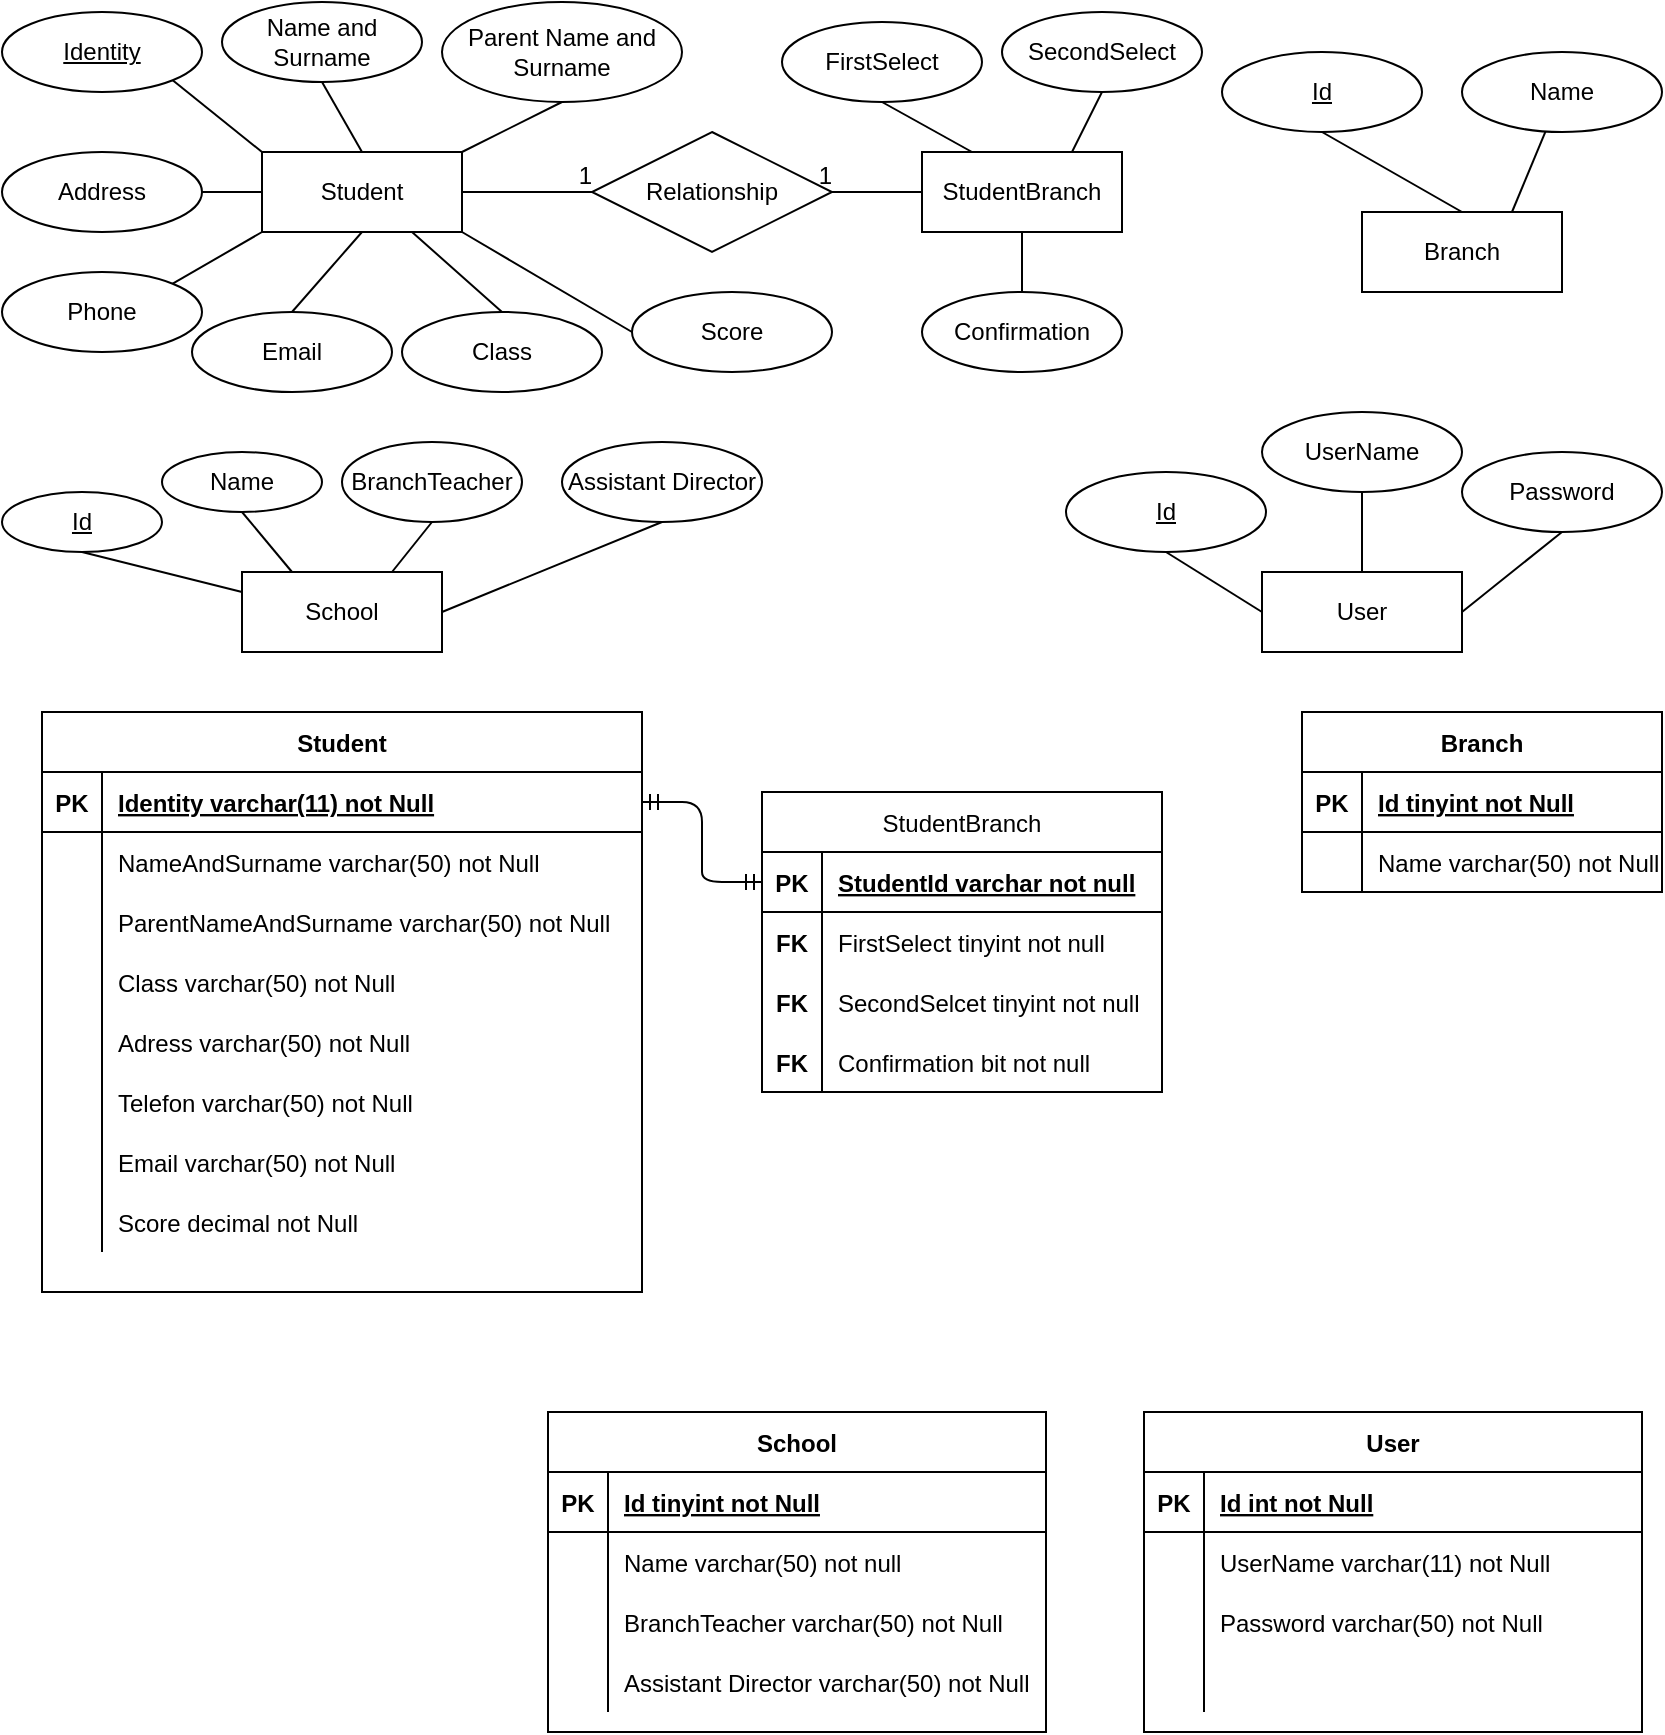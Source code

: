 <mxfile version="14.8.4" type="device"><diagram id="R2lEEEUBdFMjLlhIrx00" name="Page-1"><mxGraphModel dx="1038" dy="579" grid="1" gridSize="10" guides="1" tooltips="1" connect="1" arrows="1" fold="1" page="1" pageScale="1" pageWidth="850" pageHeight="1100" math="0" shadow="0" extFonts="Permanent Marker^https://fonts.googleapis.com/css?family=Permanent+Marker"><root><mxCell id="0"/><mxCell id="1" parent="0"/><mxCell id="97De8J7wqpMZBwGuf4JC-1" value="Student" style="whiteSpace=wrap;html=1;align=center;" parent="1" vertex="1"><mxGeometry x="140" y="90" width="100" height="40" as="geometry"/></mxCell><mxCell id="97De8J7wqpMZBwGuf4JC-2" value="Identity" style="ellipse;whiteSpace=wrap;html=1;align=center;fontStyle=4;" parent="1" vertex="1"><mxGeometry x="10" y="20" width="100" height="40" as="geometry"/></mxCell><mxCell id="97De8J7wqpMZBwGuf4JC-3" value="" style="endArrow=none;html=1;rounded=0;exitX=1;exitY=1;exitDx=0;exitDy=0;entryX=0;entryY=0;entryDx=0;entryDy=0;" parent="1" source="97De8J7wqpMZBwGuf4JC-2" target="97De8J7wqpMZBwGuf4JC-1" edge="1"><mxGeometry relative="1" as="geometry"><mxPoint x="340" y="200" as="sourcePoint"/><mxPoint x="500" y="200" as="targetPoint"/></mxGeometry></mxCell><mxCell id="97De8J7wqpMZBwGuf4JC-4" value="Name and Surname" style="ellipse;whiteSpace=wrap;html=1;align=center;" parent="1" vertex="1"><mxGeometry x="120" y="15" width="100" height="40" as="geometry"/></mxCell><mxCell id="97De8J7wqpMZBwGuf4JC-5" value="" style="endArrow=none;html=1;rounded=0;exitX=0.5;exitY=0;exitDx=0;exitDy=0;entryX=0.5;entryY=1;entryDx=0;entryDy=0;" parent="1" source="97De8J7wqpMZBwGuf4JC-1" target="97De8J7wqpMZBwGuf4JC-4" edge="1"><mxGeometry relative="1" as="geometry"><mxPoint x="340" y="200" as="sourcePoint"/><mxPoint x="500" y="200" as="targetPoint"/></mxGeometry></mxCell><mxCell id="97De8J7wqpMZBwGuf4JC-6" value="Parent Name and Surname" style="ellipse;whiteSpace=wrap;html=1;align=center;" parent="1" vertex="1"><mxGeometry x="230" y="15" width="120" height="50" as="geometry"/></mxCell><mxCell id="97De8J7wqpMZBwGuf4JC-7" value="" style="endArrow=none;html=1;rounded=0;exitX=1;exitY=0;exitDx=0;exitDy=0;entryX=0.5;entryY=1;entryDx=0;entryDy=0;" parent="1" source="97De8J7wqpMZBwGuf4JC-1" target="97De8J7wqpMZBwGuf4JC-6" edge="1"><mxGeometry relative="1" as="geometry"><mxPoint x="340" y="190" as="sourcePoint"/><mxPoint x="500" y="190" as="targetPoint"/></mxGeometry></mxCell><mxCell id="97De8J7wqpMZBwGuf4JC-8" value="Address" style="ellipse;whiteSpace=wrap;html=1;align=center;" parent="1" vertex="1"><mxGeometry x="10" y="90" width="100" height="40" as="geometry"/></mxCell><mxCell id="97De8J7wqpMZBwGuf4JC-9" value="" style="endArrow=none;html=1;rounded=0;exitX=1;exitY=0.5;exitDx=0;exitDy=0;entryX=0;entryY=0.5;entryDx=0;entryDy=0;" parent="1" source="97De8J7wqpMZBwGuf4JC-8" target="97De8J7wqpMZBwGuf4JC-1" edge="1"><mxGeometry relative="1" as="geometry"><mxPoint x="340" y="190" as="sourcePoint"/><mxPoint x="150" y="130" as="targetPoint"/></mxGeometry></mxCell><mxCell id="97De8J7wqpMZBwGuf4JC-10" value="Phone" style="ellipse;whiteSpace=wrap;html=1;align=center;" parent="1" vertex="1"><mxGeometry x="10" y="150" width="100" height="40" as="geometry"/></mxCell><mxCell id="97De8J7wqpMZBwGuf4JC-11" value="Email" style="ellipse;whiteSpace=wrap;html=1;align=center;" parent="1" vertex="1"><mxGeometry x="105" y="170" width="100" height="40" as="geometry"/></mxCell><mxCell id="97De8J7wqpMZBwGuf4JC-12" value="" style="endArrow=none;html=1;rounded=0;exitX=1;exitY=0;exitDx=0;exitDy=0;entryX=0;entryY=1;entryDx=0;entryDy=0;" parent="1" source="97De8J7wqpMZBwGuf4JC-10" target="97De8J7wqpMZBwGuf4JC-1" edge="1"><mxGeometry relative="1" as="geometry"><mxPoint x="340" y="190" as="sourcePoint"/><mxPoint x="500" y="190" as="targetPoint"/></mxGeometry></mxCell><mxCell id="97De8J7wqpMZBwGuf4JC-13" value="" style="endArrow=none;html=1;rounded=0;exitX=0.5;exitY=0;exitDx=0;exitDy=0;entryX=0.5;entryY=1;entryDx=0;entryDy=0;" parent="1" source="97De8J7wqpMZBwGuf4JC-11" target="97De8J7wqpMZBwGuf4JC-1" edge="1"><mxGeometry relative="1" as="geometry"><mxPoint x="340" y="190" as="sourcePoint"/><mxPoint x="500" y="190" as="targetPoint"/></mxGeometry></mxCell><mxCell id="97De8J7wqpMZBwGuf4JC-14" value="Branch" style="whiteSpace=wrap;html=1;align=center;" parent="1" vertex="1"><mxGeometry x="690" y="120" width="100" height="40" as="geometry"/></mxCell><mxCell id="97De8J7wqpMZBwGuf4JC-15" value="Id" style="ellipse;whiteSpace=wrap;html=1;align=center;fontStyle=4;" parent="1" vertex="1"><mxGeometry x="620" y="40" width="100" height="40" as="geometry"/></mxCell><mxCell id="97De8J7wqpMZBwGuf4JC-16" value="" style="endArrow=none;html=1;rounded=0;exitX=0.5;exitY=1;exitDx=0;exitDy=0;entryX=0.5;entryY=0;entryDx=0;entryDy=0;" parent="1" source="97De8J7wqpMZBwGuf4JC-15" target="97De8J7wqpMZBwGuf4JC-14" edge="1"><mxGeometry relative="1" as="geometry"><mxPoint x="340" y="180" as="sourcePoint"/><mxPoint x="500" y="180" as="targetPoint"/></mxGeometry></mxCell><mxCell id="97De8J7wqpMZBwGuf4JC-17" value="Name" style="ellipse;whiteSpace=wrap;html=1;align=center;" parent="1" vertex="1"><mxGeometry x="740" y="40" width="100" height="40" as="geometry"/></mxCell><mxCell id="97De8J7wqpMZBwGuf4JC-18" value="" style="endArrow=none;html=1;rounded=0;exitX=0.75;exitY=0;exitDx=0;exitDy=0;" parent="1" source="97De8J7wqpMZBwGuf4JC-14" target="97De8J7wqpMZBwGuf4JC-17" edge="1"><mxGeometry relative="1" as="geometry"><mxPoint x="340" y="180" as="sourcePoint"/><mxPoint x="500" y="180" as="targetPoint"/></mxGeometry></mxCell><mxCell id="97De8J7wqpMZBwGuf4JC-25" value="FirstSelect" style="ellipse;whiteSpace=wrap;html=1;align=center;" parent="1" vertex="1"><mxGeometry x="400" y="25" width="100" height="40" as="geometry"/></mxCell><mxCell id="97De8J7wqpMZBwGuf4JC-26" value="SecondSelect" style="ellipse;whiteSpace=wrap;html=1;align=center;" parent="1" vertex="1"><mxGeometry x="510" y="20" width="100" height="40" as="geometry"/></mxCell><mxCell id="97De8J7wqpMZBwGuf4JC-27" value="" style="endArrow=none;html=1;rounded=0;entryX=0.5;entryY=1;entryDx=0;entryDy=0;exitX=0.25;exitY=0;exitDx=0;exitDy=0;" parent="1" source="XwxgUfTEOvH35f6z89Vo-7" target="97De8J7wqpMZBwGuf4JC-25" edge="1"><mxGeometry relative="1" as="geometry"><mxPoint x="464" y="80" as="sourcePoint"/><mxPoint x="442" y="60" as="targetPoint"/></mxGeometry></mxCell><mxCell id="97De8J7wqpMZBwGuf4JC-28" value="" style="endArrow=none;html=1;rounded=0;exitX=0.75;exitY=0;exitDx=0;exitDy=0;entryX=0.5;entryY=1;entryDx=0;entryDy=0;" parent="1" source="XwxgUfTEOvH35f6z89Vo-7" target="97De8J7wqpMZBwGuf4JC-26" edge="1"><mxGeometry relative="1" as="geometry"><mxPoint x="512.0" y="95" as="sourcePoint"/><mxPoint x="540" y="70" as="targetPoint"/></mxGeometry></mxCell><mxCell id="97De8J7wqpMZBwGuf4JC-29" value="Confirmation" style="ellipse;whiteSpace=wrap;html=1;align=center;" parent="1" vertex="1"><mxGeometry x="470" y="160" width="100" height="40" as="geometry"/></mxCell><mxCell id="97De8J7wqpMZBwGuf4JC-30" value="" style="endArrow=none;html=1;rounded=0;exitX=0.5;exitY=1;exitDx=0;exitDy=0;entryX=0.5;entryY=0;entryDx=0;entryDy=0;" parent="1" source="XwxgUfTEOvH35f6z89Vo-7" target="97De8J7wqpMZBwGuf4JC-29" edge="1"><mxGeometry relative="1" as="geometry"><mxPoint x="482.0" y="140" as="sourcePoint"/><mxPoint x="532" y="180" as="targetPoint"/></mxGeometry></mxCell><mxCell id="97De8J7wqpMZBwGuf4JC-31" value="Class" style="ellipse;whiteSpace=wrap;html=1;align=center;" parent="1" vertex="1"><mxGeometry x="210" y="170" width="100" height="40" as="geometry"/></mxCell><mxCell id="97De8J7wqpMZBwGuf4JC-32" value="" style="endArrow=none;html=1;rounded=0;entryX=0.5;entryY=0;entryDx=0;entryDy=0;exitX=0.75;exitY=1;exitDx=0;exitDy=0;" parent="1" source="97De8J7wqpMZBwGuf4JC-1" target="97De8J7wqpMZBwGuf4JC-31" edge="1"><mxGeometry relative="1" as="geometry"><mxPoint x="250" y="140" as="sourcePoint"/><mxPoint x="290" y="150" as="targetPoint"/></mxGeometry></mxCell><mxCell id="97De8J7wqpMZBwGuf4JC-33" value="School" style="whiteSpace=wrap;html=1;align=center;" parent="1" vertex="1"><mxGeometry x="130" y="300" width="100" height="40" as="geometry"/></mxCell><mxCell id="97De8J7wqpMZBwGuf4JC-34" value="Id" style="ellipse;whiteSpace=wrap;html=1;align=center;fontStyle=4;" parent="1" vertex="1"><mxGeometry x="10" y="260" width="80" height="30" as="geometry"/></mxCell><mxCell id="97De8J7wqpMZBwGuf4JC-35" value="Name" style="ellipse;whiteSpace=wrap;html=1;align=center;" parent="1" vertex="1"><mxGeometry x="90" y="240" width="80" height="30" as="geometry"/></mxCell><mxCell id="97De8J7wqpMZBwGuf4JC-36" value="BranchTeacher" style="ellipse;whiteSpace=wrap;html=1;align=center;" parent="1" vertex="1"><mxGeometry x="180" y="235" width="90" height="40" as="geometry"/></mxCell><mxCell id="97De8J7wqpMZBwGuf4JC-37" value="Assistant Director" style="ellipse;whiteSpace=wrap;html=1;align=center;" parent="1" vertex="1"><mxGeometry x="290" y="235" width="100" height="40" as="geometry"/></mxCell><mxCell id="97De8J7wqpMZBwGuf4JC-38" value="" style="endArrow=none;html=1;rounded=0;exitX=0.5;exitY=1;exitDx=0;exitDy=0;entryX=0;entryY=0.25;entryDx=0;entryDy=0;" parent="1" source="97De8J7wqpMZBwGuf4JC-34" target="97De8J7wqpMZBwGuf4JC-33" edge="1"><mxGeometry relative="1" as="geometry"><mxPoint x="340" y="280" as="sourcePoint"/><mxPoint x="500" y="280" as="targetPoint"/></mxGeometry></mxCell><mxCell id="97De8J7wqpMZBwGuf4JC-39" value="" style="endArrow=none;html=1;rounded=0;exitX=0.25;exitY=0;exitDx=0;exitDy=0;entryX=0.5;entryY=1;entryDx=0;entryDy=0;" parent="1" source="97De8J7wqpMZBwGuf4JC-33" target="97De8J7wqpMZBwGuf4JC-35" edge="1"><mxGeometry relative="1" as="geometry"><mxPoint x="340" y="280" as="sourcePoint"/><mxPoint x="500" y="280" as="targetPoint"/></mxGeometry></mxCell><mxCell id="97De8J7wqpMZBwGuf4JC-40" value="" style="endArrow=none;html=1;rounded=0;entryX=0.5;entryY=1;entryDx=0;entryDy=0;exitX=0.75;exitY=0;exitDx=0;exitDy=0;" parent="1" source="97De8J7wqpMZBwGuf4JC-33" target="97De8J7wqpMZBwGuf4JC-36" edge="1"><mxGeometry relative="1" as="geometry"><mxPoint x="200" y="290" as="sourcePoint"/><mxPoint x="220" y="280" as="targetPoint"/></mxGeometry></mxCell><mxCell id="97De8J7wqpMZBwGuf4JC-41" value="" style="endArrow=none;html=1;rounded=0;exitX=1;exitY=0.5;exitDx=0;exitDy=0;entryX=0.5;entryY=1;entryDx=0;entryDy=0;" parent="1" source="97De8J7wqpMZBwGuf4JC-33" target="97De8J7wqpMZBwGuf4JC-37" edge="1"><mxGeometry relative="1" as="geometry"><mxPoint x="340" y="280" as="sourcePoint"/><mxPoint x="500" y="280" as="targetPoint"/></mxGeometry></mxCell><mxCell id="97De8J7wqpMZBwGuf4JC-42" value="Student" style="shape=table;startSize=30;container=1;collapsible=1;childLayout=tableLayout;fixedRows=1;rowLines=0;fontStyle=1;align=center;resizeLast=1;" parent="1" vertex="1"><mxGeometry x="30" y="370" width="300" height="290" as="geometry"/></mxCell><mxCell id="97De8J7wqpMZBwGuf4JC-43" value="" style="shape=partialRectangle;collapsible=0;dropTarget=0;pointerEvents=0;fillColor=none;top=0;left=0;bottom=1;right=0;points=[[0,0.5],[1,0.5]];portConstraint=eastwest;" parent="97De8J7wqpMZBwGuf4JC-42" vertex="1"><mxGeometry y="30" width="300" height="30" as="geometry"/></mxCell><mxCell id="97De8J7wqpMZBwGuf4JC-44" value="PK" style="shape=partialRectangle;connectable=0;fillColor=none;top=0;left=0;bottom=0;right=0;fontStyle=1;overflow=hidden;" parent="97De8J7wqpMZBwGuf4JC-43" vertex="1"><mxGeometry width="30" height="30" as="geometry"/></mxCell><mxCell id="97De8J7wqpMZBwGuf4JC-45" value="Identity varchar(11) not Null" style="shape=partialRectangle;connectable=0;fillColor=none;top=0;left=0;bottom=0;right=0;align=left;spacingLeft=6;fontStyle=5;overflow=hidden;" parent="97De8J7wqpMZBwGuf4JC-43" vertex="1"><mxGeometry x="30" width="270" height="30" as="geometry"/></mxCell><mxCell id="97De8J7wqpMZBwGuf4JC-46" value="" style="shape=partialRectangle;collapsible=0;dropTarget=0;pointerEvents=0;fillColor=none;top=0;left=0;bottom=0;right=0;points=[[0,0.5],[1,0.5]];portConstraint=eastwest;" parent="97De8J7wqpMZBwGuf4JC-42" vertex="1"><mxGeometry y="60" width="300" height="30" as="geometry"/></mxCell><mxCell id="97De8J7wqpMZBwGuf4JC-47" value="" style="shape=partialRectangle;connectable=0;fillColor=none;top=0;left=0;bottom=0;right=0;editable=1;overflow=hidden;" parent="97De8J7wqpMZBwGuf4JC-46" vertex="1"><mxGeometry width="30" height="30" as="geometry"/></mxCell><mxCell id="97De8J7wqpMZBwGuf4JC-48" value="NameAndSurname varchar(50) not Null" style="shape=partialRectangle;connectable=0;fillColor=none;top=0;left=0;bottom=0;right=0;align=left;spacingLeft=6;overflow=hidden;" parent="97De8J7wqpMZBwGuf4JC-46" vertex="1"><mxGeometry x="30" width="270" height="30" as="geometry"/></mxCell><mxCell id="97De8J7wqpMZBwGuf4JC-49" value="" style="shape=partialRectangle;collapsible=0;dropTarget=0;pointerEvents=0;fillColor=none;top=0;left=0;bottom=0;right=0;points=[[0,0.5],[1,0.5]];portConstraint=eastwest;" parent="97De8J7wqpMZBwGuf4JC-42" vertex="1"><mxGeometry y="90" width="300" height="30" as="geometry"/></mxCell><mxCell id="97De8J7wqpMZBwGuf4JC-50" value="" style="shape=partialRectangle;connectable=0;fillColor=none;top=0;left=0;bottom=0;right=0;editable=1;overflow=hidden;" parent="97De8J7wqpMZBwGuf4JC-49" vertex="1"><mxGeometry width="30" height="30" as="geometry"/></mxCell><mxCell id="97De8J7wqpMZBwGuf4JC-51" value="ParentNameAndSurname varchar(50) not Null" style="shape=partialRectangle;connectable=0;fillColor=none;top=0;left=0;bottom=0;right=0;align=left;spacingLeft=6;overflow=hidden;" parent="97De8J7wqpMZBwGuf4JC-49" vertex="1"><mxGeometry x="30" width="270" height="30" as="geometry"/></mxCell><mxCell id="97De8J7wqpMZBwGuf4JC-52" value="" style="shape=partialRectangle;collapsible=0;dropTarget=0;pointerEvents=0;fillColor=none;top=0;left=0;bottom=0;right=0;points=[[0,0.5],[1,0.5]];portConstraint=eastwest;" parent="97De8J7wqpMZBwGuf4JC-42" vertex="1"><mxGeometry y="120" width="300" height="30" as="geometry"/></mxCell><mxCell id="97De8J7wqpMZBwGuf4JC-53" value="" style="shape=partialRectangle;connectable=0;fillColor=none;top=0;left=0;bottom=0;right=0;editable=1;overflow=hidden;" parent="97De8J7wqpMZBwGuf4JC-52" vertex="1"><mxGeometry width="30" height="30" as="geometry"/></mxCell><mxCell id="97De8J7wqpMZBwGuf4JC-54" value="Class varchar(50) not Null" style="shape=partialRectangle;connectable=0;fillColor=none;top=0;left=0;bottom=0;right=0;align=left;spacingLeft=6;overflow=hidden;" parent="97De8J7wqpMZBwGuf4JC-52" vertex="1"><mxGeometry x="30" width="270" height="30" as="geometry"/></mxCell><mxCell id="97De8J7wqpMZBwGuf4JC-55" value="" style="shape=partialRectangle;collapsible=0;dropTarget=0;pointerEvents=0;fillColor=none;top=0;left=0;bottom=0;right=0;points=[[0,0.5],[1,0.5]];portConstraint=eastwest;" parent="97De8J7wqpMZBwGuf4JC-42" vertex="1"><mxGeometry y="150" width="300" height="30" as="geometry"/></mxCell><mxCell id="97De8J7wqpMZBwGuf4JC-56" value="" style="shape=partialRectangle;connectable=0;fillColor=none;top=0;left=0;bottom=0;right=0;editable=1;overflow=hidden;" parent="97De8J7wqpMZBwGuf4JC-55" vertex="1"><mxGeometry width="30" height="30" as="geometry"/></mxCell><mxCell id="97De8J7wqpMZBwGuf4JC-57" value="Adress varchar(50) not Null" style="shape=partialRectangle;connectable=0;fillColor=none;top=0;left=0;bottom=0;right=0;align=left;spacingLeft=6;overflow=hidden;" parent="97De8J7wqpMZBwGuf4JC-55" vertex="1"><mxGeometry x="30" width="270" height="30" as="geometry"/></mxCell><mxCell id="97De8J7wqpMZBwGuf4JC-58" value="" style="shape=partialRectangle;collapsible=0;dropTarget=0;pointerEvents=0;fillColor=none;top=0;left=0;bottom=0;right=0;points=[[0,0.5],[1,0.5]];portConstraint=eastwest;" parent="97De8J7wqpMZBwGuf4JC-42" vertex="1"><mxGeometry y="180" width="300" height="30" as="geometry"/></mxCell><mxCell id="97De8J7wqpMZBwGuf4JC-59" value="" style="shape=partialRectangle;connectable=0;fillColor=none;top=0;left=0;bottom=0;right=0;editable=1;overflow=hidden;" parent="97De8J7wqpMZBwGuf4JC-58" vertex="1"><mxGeometry width="30" height="30" as="geometry"/></mxCell><mxCell id="97De8J7wqpMZBwGuf4JC-60" value="Telefon varchar(50) not Null" style="shape=partialRectangle;connectable=0;fillColor=none;top=0;left=0;bottom=0;right=0;align=left;spacingLeft=6;overflow=hidden;" parent="97De8J7wqpMZBwGuf4JC-58" vertex="1"><mxGeometry x="30" width="270" height="30" as="geometry"/></mxCell><mxCell id="97De8J7wqpMZBwGuf4JC-61" value="" style="shape=partialRectangle;collapsible=0;dropTarget=0;pointerEvents=0;fillColor=none;top=0;left=0;bottom=0;right=0;points=[[0,0.5],[1,0.5]];portConstraint=eastwest;" parent="97De8J7wqpMZBwGuf4JC-42" vertex="1"><mxGeometry y="210" width="300" height="30" as="geometry"/></mxCell><mxCell id="97De8J7wqpMZBwGuf4JC-62" value="" style="shape=partialRectangle;connectable=0;fillColor=none;top=0;left=0;bottom=0;right=0;editable=1;overflow=hidden;" parent="97De8J7wqpMZBwGuf4JC-61" vertex="1"><mxGeometry width="30" height="30" as="geometry"/></mxCell><mxCell id="97De8J7wqpMZBwGuf4JC-63" value="Email varchar(50) not Null" style="shape=partialRectangle;connectable=0;fillColor=none;top=0;left=0;bottom=0;right=0;align=left;spacingLeft=6;overflow=hidden;" parent="97De8J7wqpMZBwGuf4JC-61" vertex="1"><mxGeometry x="30" width="270" height="30" as="geometry"/></mxCell><mxCell id="vml99nLwDHOXrEJTXJeu-4" value="" style="shape=partialRectangle;collapsible=0;dropTarget=0;pointerEvents=0;fillColor=none;top=0;left=0;bottom=0;right=0;points=[[0,0.5],[1,0.5]];portConstraint=eastwest;" parent="97De8J7wqpMZBwGuf4JC-42" vertex="1"><mxGeometry y="240" width="300" height="30" as="geometry"/></mxCell><mxCell id="vml99nLwDHOXrEJTXJeu-5" value="" style="shape=partialRectangle;connectable=0;fillColor=none;top=0;left=0;bottom=0;right=0;editable=1;overflow=hidden;" parent="vml99nLwDHOXrEJTXJeu-4" vertex="1"><mxGeometry width="30" height="30" as="geometry"/></mxCell><mxCell id="vml99nLwDHOXrEJTXJeu-6" value="Score decimal not Null" style="shape=partialRectangle;connectable=0;fillColor=none;top=0;left=0;bottom=0;right=0;align=left;spacingLeft=6;overflow=hidden;" parent="vml99nLwDHOXrEJTXJeu-4" vertex="1"><mxGeometry x="30" width="270" height="30" as="geometry"/></mxCell><mxCell id="97De8J7wqpMZBwGuf4JC-64" value="Branch" style="shape=table;startSize=30;container=1;collapsible=1;childLayout=tableLayout;fixedRows=1;rowLines=0;fontStyle=1;align=center;resizeLast=1;" parent="1" vertex="1"><mxGeometry x="660" y="370" width="180" height="90" as="geometry"/></mxCell><mxCell id="97De8J7wqpMZBwGuf4JC-65" value="" style="shape=partialRectangle;collapsible=0;dropTarget=0;pointerEvents=0;fillColor=none;top=0;left=0;bottom=1;right=0;points=[[0,0.5],[1,0.5]];portConstraint=eastwest;" parent="97De8J7wqpMZBwGuf4JC-64" vertex="1"><mxGeometry y="30" width="180" height="30" as="geometry"/></mxCell><mxCell id="97De8J7wqpMZBwGuf4JC-66" value="PK" style="shape=partialRectangle;connectable=0;fillColor=none;top=0;left=0;bottom=0;right=0;fontStyle=1;overflow=hidden;" parent="97De8J7wqpMZBwGuf4JC-65" vertex="1"><mxGeometry width="30" height="30" as="geometry"/></mxCell><mxCell id="97De8J7wqpMZBwGuf4JC-67" value="Id tinyint not Null" style="shape=partialRectangle;connectable=0;fillColor=none;top=0;left=0;bottom=0;right=0;align=left;spacingLeft=6;fontStyle=5;overflow=hidden;" parent="97De8J7wqpMZBwGuf4JC-65" vertex="1"><mxGeometry x="30" width="150" height="30" as="geometry"/></mxCell><mxCell id="97De8J7wqpMZBwGuf4JC-68" value="" style="shape=partialRectangle;collapsible=0;dropTarget=0;pointerEvents=0;fillColor=none;top=0;left=0;bottom=0;right=0;points=[[0,0.5],[1,0.5]];portConstraint=eastwest;" parent="97De8J7wqpMZBwGuf4JC-64" vertex="1"><mxGeometry y="60" width="180" height="30" as="geometry"/></mxCell><mxCell id="97De8J7wqpMZBwGuf4JC-69" value="" style="shape=partialRectangle;connectable=0;fillColor=none;top=0;left=0;bottom=0;right=0;editable=1;overflow=hidden;" parent="97De8J7wqpMZBwGuf4JC-68" vertex="1"><mxGeometry width="30" height="30" as="geometry"/></mxCell><mxCell id="97De8J7wqpMZBwGuf4JC-70" value="Name varchar(50) not Null" style="shape=partialRectangle;connectable=0;fillColor=none;top=0;left=0;bottom=0;right=0;align=left;spacingLeft=6;overflow=hidden;" parent="97De8J7wqpMZBwGuf4JC-68" vertex="1"><mxGeometry x="30" width="150" height="30" as="geometry"/></mxCell><mxCell id="97De8J7wqpMZBwGuf4JC-77" value="StudentBranch" style="shape=table;startSize=30;container=1;collapsible=1;childLayout=tableLayout;fixedRows=1;rowLines=0;fontStyle=0;align=center;resizeLast=1;" parent="1" vertex="1"><mxGeometry x="390" y="410" width="200" height="150" as="geometry"/></mxCell><mxCell id="97De8J7wqpMZBwGuf4JC-78" value="" style="shape=partialRectangle;collapsible=0;dropTarget=0;pointerEvents=0;fillColor=none;top=0;left=0;bottom=1;right=0;points=[[0,0.5],[1,0.5]];portConstraint=eastwest;" parent="97De8J7wqpMZBwGuf4JC-77" vertex="1"><mxGeometry y="30" width="200" height="30" as="geometry"/></mxCell><mxCell id="97De8J7wqpMZBwGuf4JC-79" value="PK" style="shape=partialRectangle;connectable=0;fillColor=none;top=0;left=0;bottom=0;right=0;fontStyle=1;overflow=hidden;" parent="97De8J7wqpMZBwGuf4JC-78" vertex="1"><mxGeometry width="30" height="30" as="geometry"/></mxCell><mxCell id="97De8J7wqpMZBwGuf4JC-80" value="StudentId varchar not null" style="shape=partialRectangle;connectable=0;fillColor=none;top=0;left=0;bottom=0;right=0;align=left;spacingLeft=6;fontStyle=5;overflow=hidden;" parent="97De8J7wqpMZBwGuf4JC-78" vertex="1"><mxGeometry x="30" width="170" height="30" as="geometry"/></mxCell><mxCell id="97De8J7wqpMZBwGuf4JC-84" value="" style="shape=partialRectangle;collapsible=0;dropTarget=0;pointerEvents=0;fillColor=none;top=0;left=0;bottom=0;right=0;points=[[0,0.5],[1,0.5]];portConstraint=eastwest;" parent="97De8J7wqpMZBwGuf4JC-77" vertex="1"><mxGeometry y="60" width="200" height="30" as="geometry"/></mxCell><mxCell id="97De8J7wqpMZBwGuf4JC-85" value="FK" style="shape=partialRectangle;connectable=0;fillColor=none;top=0;left=0;bottom=0;right=0;editable=1;overflow=hidden;fontStyle=1" parent="97De8J7wqpMZBwGuf4JC-84" vertex="1"><mxGeometry width="30" height="30" as="geometry"/></mxCell><mxCell id="97De8J7wqpMZBwGuf4JC-86" value="FirstSelect tinyint not null" style="shape=partialRectangle;connectable=0;fillColor=none;top=0;left=0;bottom=0;right=0;align=left;spacingLeft=6;overflow=hidden;" parent="97De8J7wqpMZBwGuf4JC-84" vertex="1"><mxGeometry x="30" width="170" height="30" as="geometry"/></mxCell><mxCell id="97De8J7wqpMZBwGuf4JC-87" value="" style="shape=partialRectangle;collapsible=0;dropTarget=0;pointerEvents=0;fillColor=none;top=0;left=0;bottom=0;right=0;points=[[0,0.5],[1,0.5]];portConstraint=eastwest;" parent="97De8J7wqpMZBwGuf4JC-77" vertex="1"><mxGeometry y="90" width="200" height="30" as="geometry"/></mxCell><mxCell id="97De8J7wqpMZBwGuf4JC-88" value="FK" style="shape=partialRectangle;connectable=0;fillColor=none;top=0;left=0;bottom=0;right=0;editable=1;overflow=hidden;fontStyle=1" parent="97De8J7wqpMZBwGuf4JC-87" vertex="1"><mxGeometry width="30" height="30" as="geometry"/></mxCell><mxCell id="97De8J7wqpMZBwGuf4JC-89" value="SecondSelcet tinyint not null" style="shape=partialRectangle;connectable=0;fillColor=none;top=0;left=0;bottom=0;right=0;align=left;spacingLeft=6;overflow=hidden;" parent="97De8J7wqpMZBwGuf4JC-87" vertex="1"><mxGeometry x="30" width="170" height="30" as="geometry"/></mxCell><mxCell id="97De8J7wqpMZBwGuf4JC-107" value="" style="shape=partialRectangle;collapsible=0;dropTarget=0;pointerEvents=0;fillColor=none;top=0;left=0;bottom=0;right=0;points=[[0,0.5],[1,0.5]];portConstraint=eastwest;" parent="97De8J7wqpMZBwGuf4JC-77" vertex="1"><mxGeometry y="120" width="200" height="30" as="geometry"/></mxCell><mxCell id="97De8J7wqpMZBwGuf4JC-108" value="FK" style="shape=partialRectangle;connectable=0;fillColor=none;top=0;left=0;bottom=0;right=0;editable=1;overflow=hidden;fontStyle=1" parent="97De8J7wqpMZBwGuf4JC-107" vertex="1"><mxGeometry width="30" height="30" as="geometry"/></mxCell><mxCell id="97De8J7wqpMZBwGuf4JC-109" value="Confirmation bit not null" style="shape=partialRectangle;connectable=0;fillColor=none;top=0;left=0;bottom=0;right=0;align=left;spacingLeft=6;overflow=hidden;" parent="97De8J7wqpMZBwGuf4JC-107" vertex="1"><mxGeometry x="30" width="170" height="30" as="geometry"/></mxCell><mxCell id="97De8J7wqpMZBwGuf4JC-94" value="School" style="shape=table;startSize=30;container=1;collapsible=1;childLayout=tableLayout;fixedRows=1;rowLines=0;fontStyle=1;align=center;resizeLast=1;" parent="1" vertex="1"><mxGeometry x="283" y="720" width="249" height="160" as="geometry"/></mxCell><mxCell id="97De8J7wqpMZBwGuf4JC-95" value="" style="shape=partialRectangle;collapsible=0;dropTarget=0;pointerEvents=0;fillColor=none;top=0;left=0;bottom=1;right=0;points=[[0,0.5],[1,0.5]];portConstraint=eastwest;" parent="97De8J7wqpMZBwGuf4JC-94" vertex="1"><mxGeometry y="30" width="249" height="30" as="geometry"/></mxCell><mxCell id="97De8J7wqpMZBwGuf4JC-96" value="PK" style="shape=partialRectangle;connectable=0;fillColor=none;top=0;left=0;bottom=0;right=0;fontStyle=1;overflow=hidden;" parent="97De8J7wqpMZBwGuf4JC-95" vertex="1"><mxGeometry width="30" height="30" as="geometry"/></mxCell><mxCell id="97De8J7wqpMZBwGuf4JC-97" value="Id tinyint not Null" style="shape=partialRectangle;connectable=0;fillColor=none;top=0;left=0;bottom=0;right=0;align=left;spacingLeft=6;fontStyle=5;overflow=hidden;" parent="97De8J7wqpMZBwGuf4JC-95" vertex="1"><mxGeometry x="30" width="219" height="30" as="geometry"/></mxCell><mxCell id="97De8J7wqpMZBwGuf4JC-98" value="" style="shape=partialRectangle;collapsible=0;dropTarget=0;pointerEvents=0;fillColor=none;top=0;left=0;bottom=0;right=0;points=[[0,0.5],[1,0.5]];portConstraint=eastwest;" parent="97De8J7wqpMZBwGuf4JC-94" vertex="1"><mxGeometry y="60" width="249" height="30" as="geometry"/></mxCell><mxCell id="97De8J7wqpMZBwGuf4JC-99" value="" style="shape=partialRectangle;connectable=0;fillColor=none;top=0;left=0;bottom=0;right=0;editable=1;overflow=hidden;" parent="97De8J7wqpMZBwGuf4JC-98" vertex="1"><mxGeometry width="30" height="30" as="geometry"/></mxCell><mxCell id="97De8J7wqpMZBwGuf4JC-100" value="Name varchar(50) not null" style="shape=partialRectangle;connectable=0;fillColor=none;top=0;left=0;bottom=0;right=0;align=left;spacingLeft=6;overflow=hidden;" parent="97De8J7wqpMZBwGuf4JC-98" vertex="1"><mxGeometry x="30" width="219" height="30" as="geometry"/></mxCell><mxCell id="97De8J7wqpMZBwGuf4JC-101" value="" style="shape=partialRectangle;collapsible=0;dropTarget=0;pointerEvents=0;fillColor=none;top=0;left=0;bottom=0;right=0;points=[[0,0.5],[1,0.5]];portConstraint=eastwest;" parent="97De8J7wqpMZBwGuf4JC-94" vertex="1"><mxGeometry y="90" width="249" height="30" as="geometry"/></mxCell><mxCell id="97De8J7wqpMZBwGuf4JC-102" value="" style="shape=partialRectangle;connectable=0;fillColor=none;top=0;left=0;bottom=0;right=0;editable=1;overflow=hidden;" parent="97De8J7wqpMZBwGuf4JC-101" vertex="1"><mxGeometry width="30" height="30" as="geometry"/></mxCell><mxCell id="97De8J7wqpMZBwGuf4JC-103" value="BranchTeacher varchar(50) not Null" style="shape=partialRectangle;connectable=0;fillColor=none;top=0;left=0;bottom=0;right=0;align=left;spacingLeft=6;overflow=hidden;" parent="97De8J7wqpMZBwGuf4JC-101" vertex="1"><mxGeometry x="30" width="219" height="30" as="geometry"/></mxCell><mxCell id="97De8J7wqpMZBwGuf4JC-104" value="" style="shape=partialRectangle;collapsible=0;dropTarget=0;pointerEvents=0;fillColor=none;top=0;left=0;bottom=0;right=0;points=[[0,0.5],[1,0.5]];portConstraint=eastwest;" parent="97De8J7wqpMZBwGuf4JC-94" vertex="1"><mxGeometry y="120" width="249" height="30" as="geometry"/></mxCell><mxCell id="97De8J7wqpMZBwGuf4JC-105" value="" style="shape=partialRectangle;connectable=0;fillColor=none;top=0;left=0;bottom=0;right=0;editable=1;overflow=hidden;" parent="97De8J7wqpMZBwGuf4JC-104" vertex="1"><mxGeometry width="30" height="30" as="geometry"/></mxCell><mxCell id="97De8J7wqpMZBwGuf4JC-106" value="Assistant Director varchar(50) not Null" style="shape=partialRectangle;connectable=0;fillColor=none;top=0;left=0;bottom=0;right=0;align=left;spacingLeft=6;overflow=hidden;" parent="97De8J7wqpMZBwGuf4JC-104" vertex="1"><mxGeometry x="30" width="219" height="30" as="geometry"/></mxCell><mxCell id="vml99nLwDHOXrEJTXJeu-1" value="Score" style="ellipse;whiteSpace=wrap;html=1;align=center;" parent="1" vertex="1"><mxGeometry x="325" y="160" width="100" height="40" as="geometry"/></mxCell><mxCell id="vml99nLwDHOXrEJTXJeu-3" value="" style="endArrow=none;html=1;rounded=0;exitX=1;exitY=1;exitDx=0;exitDy=0;entryX=0;entryY=0.5;entryDx=0;entryDy=0;" parent="1" source="97De8J7wqpMZBwGuf4JC-1" target="vml99nLwDHOXrEJTXJeu-1" edge="1"><mxGeometry relative="1" as="geometry"><mxPoint x="570" y="300" as="sourcePoint"/><mxPoint x="300" y="140" as="targetPoint"/></mxGeometry></mxCell><mxCell id="5dJDabWyMKRMzFHYLf5F-2" value="Id" style="ellipse;whiteSpace=wrap;html=1;align=center;fontStyle=4;" parent="1" vertex="1"><mxGeometry x="542" y="250" width="100" height="40" as="geometry"/></mxCell><mxCell id="5dJDabWyMKRMzFHYLf5F-3" value="User" style="whiteSpace=wrap;html=1;align=center;" parent="1" vertex="1"><mxGeometry x="640" y="300" width="100" height="40" as="geometry"/></mxCell><mxCell id="5dJDabWyMKRMzFHYLf5F-4" value="UserName" style="ellipse;whiteSpace=wrap;html=1;align=center;" parent="1" vertex="1"><mxGeometry x="640" y="220" width="100" height="40" as="geometry"/></mxCell><mxCell id="5dJDabWyMKRMzFHYLf5F-5" value="Password" style="ellipse;whiteSpace=wrap;html=1;align=center;" parent="1" vertex="1"><mxGeometry x="740" y="240" width="100" height="40" as="geometry"/></mxCell><mxCell id="5dJDabWyMKRMzFHYLf5F-6" value="" style="endArrow=none;html=1;rounded=0;exitX=0.5;exitY=1;exitDx=0;exitDy=0;entryX=0;entryY=0.5;entryDx=0;entryDy=0;" parent="1" source="5dJDabWyMKRMzFHYLf5F-2" target="5dJDabWyMKRMzFHYLf5F-3" edge="1"><mxGeometry relative="1" as="geometry"><mxPoint x="350" y="380" as="sourcePoint"/><mxPoint x="510" y="380" as="targetPoint"/></mxGeometry></mxCell><mxCell id="5dJDabWyMKRMzFHYLf5F-7" value="" style="endArrow=none;html=1;rounded=0;exitX=0.5;exitY=1;exitDx=0;exitDy=0;entryX=0.5;entryY=0;entryDx=0;entryDy=0;" parent="1" source="5dJDabWyMKRMzFHYLf5F-4" target="5dJDabWyMKRMzFHYLf5F-3" edge="1"><mxGeometry relative="1" as="geometry"><mxPoint x="350" y="380" as="sourcePoint"/><mxPoint x="510" y="380" as="targetPoint"/></mxGeometry></mxCell><mxCell id="5dJDabWyMKRMzFHYLf5F-8" value="" style="endArrow=none;html=1;rounded=0;entryX=0.5;entryY=1;entryDx=0;entryDy=0;exitX=1;exitY=0.5;exitDx=0;exitDy=0;" parent="1" source="5dJDabWyMKRMzFHYLf5F-3" target="5dJDabWyMKRMzFHYLf5F-5" edge="1"><mxGeometry relative="1" as="geometry"><mxPoint x="350" y="380" as="sourcePoint"/><mxPoint x="510" y="380" as="targetPoint"/></mxGeometry></mxCell><mxCell id="5dJDabWyMKRMzFHYLf5F-9" value="User" style="shape=table;startSize=30;container=1;collapsible=1;childLayout=tableLayout;fixedRows=1;rowLines=0;fontStyle=1;align=center;resizeLast=1;" parent="1" vertex="1"><mxGeometry x="581" y="720" width="249" height="160" as="geometry"/></mxCell><mxCell id="5dJDabWyMKRMzFHYLf5F-10" value="" style="shape=partialRectangle;collapsible=0;dropTarget=0;pointerEvents=0;fillColor=none;top=0;left=0;bottom=1;right=0;points=[[0,0.5],[1,0.5]];portConstraint=eastwest;" parent="5dJDabWyMKRMzFHYLf5F-9" vertex="1"><mxGeometry y="30" width="249" height="30" as="geometry"/></mxCell><mxCell id="5dJDabWyMKRMzFHYLf5F-11" value="PK" style="shape=partialRectangle;connectable=0;fillColor=none;top=0;left=0;bottom=0;right=0;fontStyle=1;overflow=hidden;" parent="5dJDabWyMKRMzFHYLf5F-10" vertex="1"><mxGeometry width="30" height="30" as="geometry"/></mxCell><mxCell id="5dJDabWyMKRMzFHYLf5F-12" value="Id int not Null" style="shape=partialRectangle;connectable=0;fillColor=none;top=0;left=0;bottom=0;right=0;align=left;spacingLeft=6;fontStyle=5;overflow=hidden;" parent="5dJDabWyMKRMzFHYLf5F-10" vertex="1"><mxGeometry x="30" width="219" height="30" as="geometry"/></mxCell><mxCell id="5dJDabWyMKRMzFHYLf5F-13" value="" style="shape=partialRectangle;collapsible=0;dropTarget=0;pointerEvents=0;fillColor=none;top=0;left=0;bottom=0;right=0;points=[[0,0.5],[1,0.5]];portConstraint=eastwest;" parent="5dJDabWyMKRMzFHYLf5F-9" vertex="1"><mxGeometry y="60" width="249" height="30" as="geometry"/></mxCell><mxCell id="5dJDabWyMKRMzFHYLf5F-14" value="" style="shape=partialRectangle;connectable=0;fillColor=none;top=0;left=0;bottom=0;right=0;editable=1;overflow=hidden;" parent="5dJDabWyMKRMzFHYLf5F-13" vertex="1"><mxGeometry width="30" height="30" as="geometry"/></mxCell><mxCell id="5dJDabWyMKRMzFHYLf5F-15" value="UserName varchar(11) not Null" style="shape=partialRectangle;connectable=0;fillColor=none;top=0;left=0;bottom=0;right=0;align=left;spacingLeft=6;overflow=hidden;fontStyle=0" parent="5dJDabWyMKRMzFHYLf5F-13" vertex="1"><mxGeometry x="30" width="219" height="30" as="geometry"/></mxCell><mxCell id="5dJDabWyMKRMzFHYLf5F-16" value="" style="shape=partialRectangle;collapsible=0;dropTarget=0;pointerEvents=0;fillColor=none;top=0;left=0;bottom=0;right=0;points=[[0,0.5],[1,0.5]];portConstraint=eastwest;" parent="5dJDabWyMKRMzFHYLf5F-9" vertex="1"><mxGeometry y="90" width="249" height="30" as="geometry"/></mxCell><mxCell id="5dJDabWyMKRMzFHYLf5F-17" value="" style="shape=partialRectangle;connectable=0;fillColor=none;top=0;left=0;bottom=0;right=0;editable=1;overflow=hidden;" parent="5dJDabWyMKRMzFHYLf5F-16" vertex="1"><mxGeometry width="30" height="30" as="geometry"/></mxCell><mxCell id="5dJDabWyMKRMzFHYLf5F-18" value="Password varchar(50) not Null" style="shape=partialRectangle;connectable=0;fillColor=none;top=0;left=0;bottom=0;right=0;align=left;spacingLeft=6;overflow=hidden;" parent="5dJDabWyMKRMzFHYLf5F-16" vertex="1"><mxGeometry x="30" width="219" height="30" as="geometry"/></mxCell><mxCell id="5dJDabWyMKRMzFHYLf5F-19" value="" style="shape=partialRectangle;collapsible=0;dropTarget=0;pointerEvents=0;fillColor=none;top=0;left=0;bottom=0;right=0;points=[[0,0.5],[1,0.5]];portConstraint=eastwest;" parent="5dJDabWyMKRMzFHYLf5F-9" vertex="1"><mxGeometry y="120" width="249" height="30" as="geometry"/></mxCell><mxCell id="5dJDabWyMKRMzFHYLf5F-20" value="" style="shape=partialRectangle;connectable=0;fillColor=none;top=0;left=0;bottom=0;right=0;editable=1;overflow=hidden;" parent="5dJDabWyMKRMzFHYLf5F-19" vertex="1"><mxGeometry width="30" height="30" as="geometry"/></mxCell><mxCell id="5dJDabWyMKRMzFHYLf5F-21" value="" style="shape=partialRectangle;connectable=0;fillColor=none;top=0;left=0;bottom=0;right=0;align=left;spacingLeft=6;overflow=hidden;" parent="5dJDabWyMKRMzFHYLf5F-19" vertex="1"><mxGeometry x="30" width="219" height="30" as="geometry"/></mxCell><mxCell id="XwxgUfTEOvH35f6z89Vo-7" value="StudentBranch" style="whiteSpace=wrap;html=1;align=center;" parent="1" vertex="1"><mxGeometry x="470" y="90" width="100" height="40" as="geometry"/></mxCell><mxCell id="XwxgUfTEOvH35f6z89Vo-8" value="Relationship" style="shape=rhombus;perimeter=rhombusPerimeter;whiteSpace=wrap;html=1;align=center;" parent="1" vertex="1"><mxGeometry x="305" y="80" width="120" height="60" as="geometry"/></mxCell><mxCell id="XwxgUfTEOvH35f6z89Vo-12" value="" style="endArrow=none;html=1;rounded=0;exitX=1;exitY=0.5;exitDx=0;exitDy=0;entryX=0;entryY=0.5;entryDx=0;entryDy=0;" parent="1" source="97De8J7wqpMZBwGuf4JC-1" target="XwxgUfTEOvH35f6z89Vo-8" edge="1"><mxGeometry relative="1" as="geometry"><mxPoint x="110" y="300" as="sourcePoint"/><mxPoint x="270" y="300" as="targetPoint"/></mxGeometry></mxCell><mxCell id="XwxgUfTEOvH35f6z89Vo-13" value="1" style="resizable=0;html=1;align=right;verticalAlign=bottom;" parent="XwxgUfTEOvH35f6z89Vo-12" connectable="0" vertex="1"><mxGeometry x="1" relative="1" as="geometry"/></mxCell><mxCell id="XwxgUfTEOvH35f6z89Vo-19" value="" style="endArrow=none;html=1;rounded=0;exitX=0;exitY=0.5;exitDx=0;exitDy=0;entryX=1;entryY=0.5;entryDx=0;entryDy=0;" parent="1" source="XwxgUfTEOvH35f6z89Vo-7" target="XwxgUfTEOvH35f6z89Vo-8" edge="1"><mxGeometry relative="1" as="geometry"><mxPoint x="110" y="300" as="sourcePoint"/><mxPoint x="270" y="300" as="targetPoint"/></mxGeometry></mxCell><mxCell id="XwxgUfTEOvH35f6z89Vo-20" value="1" style="resizable=0;html=1;align=right;verticalAlign=bottom;" parent="XwxgUfTEOvH35f6z89Vo-19" connectable="0" vertex="1"><mxGeometry x="1" relative="1" as="geometry"/></mxCell><mxCell id="XwxgUfTEOvH35f6z89Vo-22" value="" style="edgeStyle=entityRelationEdgeStyle;fontSize=12;html=1;endArrow=ERmandOne;startArrow=ERmandOne;entryX=0;entryY=0.5;entryDx=0;entryDy=0;exitX=1;exitY=0.5;exitDx=0;exitDy=0;" parent="1" source="97De8J7wqpMZBwGuf4JC-43" target="97De8J7wqpMZBwGuf4JC-78" edge="1"><mxGeometry width="100" height="100" relative="1" as="geometry"><mxPoint x="340" y="420" as="sourcePoint"/><mxPoint x="240" y="400" as="targetPoint"/></mxGeometry></mxCell></root></mxGraphModel></diagram></mxfile>